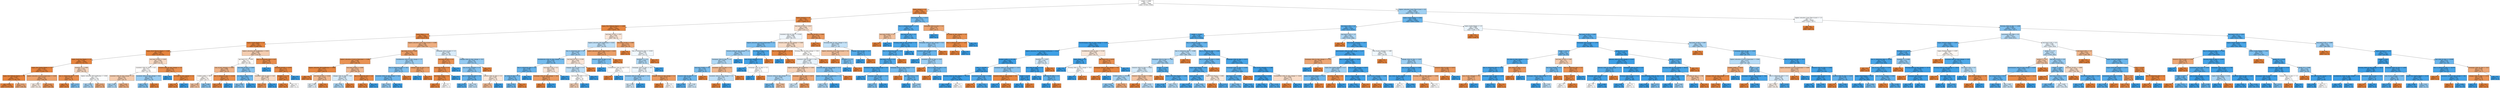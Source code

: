 digraph Tree {
node [shape=box, style="filled", color="black"] ;
0 [label="weight <= 0.998\ngini = 0.5\nsamples = 74806\nvalue = [37403, 37403]", fillcolor="#e5813900"] ;
1 [label="region_Ireland <= 1.0\ngini = 0.091\nsamples = 19458\nvalue = [18526, 932]", fillcolor="#e58139f2"] ;
0 -> 1 [labeldistance=2.5, labelangle=45, headlabel="True"] ;
2 [label="region_Scotland <= 1.0\ngini = 0.081\nsamples = 19311\nvalue = [18494, 817]", fillcolor="#e58139f4"] ;
1 -> 2 ;
3 [label="region_West Midlands Region <= 0.999\ngini = 0.071\nsamples = 19035\nvalue = [18335, 700]", fillcolor="#e58139f5"] ;
2 -> 3 ;
4 [label="region_Wales <= 1.0\ngini = 0.064\nsamples = 18858\nvalue = [18237, 621]", fillcolor="#e58139f6"] ;
3 -> 4 ;
5 [label="region_London Region <= 1.0\ngini = 0.053\nsamples = 18412\nvalue = [17909, 503]", fillcolor="#e58139f8"] ;
4 -> 5 ;
6 [label="region_North Western Region <= 0.999\ngini = 0.046\nsamples = 18227\nvalue = [17793, 434]", fillcolor="#e58139f9"] ;
5 -> 6 ;
7 [label="region_South East Region <= 1.0\ngini = 0.041\nsamples = 18093\nvalue = [17714, 379]", fillcolor="#e58139fa"] ;
6 -> 7 ;
8 [label="region_East Anglian Region <= 1.0\ngini = 0.035\nsamples = 17954\nvalue = [17631, 323]", fillcolor="#e58139fa"] ;
7 -> 8 ;
9 [label="region_East Midlands Region <= 1.0\ngini = 0.026\nsamples = 17517\nvalue = [17282, 235]", fillcolor="#e58139fc"] ;
8 -> 9 ;
10 [label="gini = 0.019\nsamples = 17241\nvalue = [17074, 167]", fillcolor="#e58139fd"] ;
9 -> 10 ;
11 [label="gini = 0.371\nsamples = 276\nvalue = [208, 68]", fillcolor="#e58139ac"] ;
9 -> 11 ;
12 [label="highest_education_A Level or Equivalent <= 0.003\ngini = 0.322\nsamples = 437\nvalue = [349, 88]", fillcolor="#e58139bf"] ;
8 -> 12 ;
13 [label="gini = 0.497\nsamples = 97\nvalue = [52, 45]", fillcolor="#e5813922"] ;
12 -> 13 ;
14 [label="gini = 0.221\nsamples = 340\nvalue = [297, 43]", fillcolor="#e58139da"] ;
12 -> 14 ;
15 [label="disability_N <= 0.999\ngini = 0.481\nsamples = 139\nvalue = [83, 56]", fillcolor="#e5813953"] ;
7 -> 15 ;
16 [label="due_vs_submission_date <= 12.0\ngini = 0.161\nsamples = 34\nvalue = [31, 3]", fillcolor="#e58139e6"] ;
15 -> 16 ;
17 [label="gini = 0.0\nsamples = 30\nvalue = [30, 0]", fillcolor="#e58139ff"] ;
16 -> 17 ;
18 [label="gini = 0.375\nsamples = 4\nvalue = [1, 3]", fillcolor="#399de5aa"] ;
16 -> 18 ;
19 [label="highest_education_HE Qualification <= 0.094\ngini = 0.5\nsamples = 105\nvalue = [52, 53]", fillcolor="#399de505"] ;
15 -> 19 ;
20 [label="gini = 0.462\nsamples = 69\nvalue = [25, 44]", fillcolor="#399de56e"] ;
19 -> 20 ;
21 [label="gini = 0.375\nsamples = 36\nvalue = [27, 9]", fillcolor="#e58139aa"] ;
19 -> 21 ;
22 [label="imd_band_50-60% <= 0.003\ngini = 0.484\nsamples = 134\nvalue = [79, 55]", fillcolor="#e581394d"] ;
6 -> 22 ;
23 [label="oucontent_clicks_by_days <= 16.5\ngini = 0.5\nsamples = 105\nvalue = [53, 52]", fillcolor="#e5813905"] ;
22 -> 23 ;
24 [label="oucontent_clicks_by_days_change <= 1.5\ngini = 0.467\nsamples = 62\nvalue = [39, 23]", fillcolor="#e5813969"] ;
23 -> 24 ;
25 [label="gini = 0.465\nsamples = 19\nvalue = [7, 12]", fillcolor="#399de56a"] ;
24 -> 25 ;
26 [label="gini = 0.381\nsamples = 43\nvalue = [32, 11]", fillcolor="#e58139a7"] ;
24 -> 26 ;
27 [label="oucontent_clicks_by_days_change <= 88.5\ngini = 0.439\nsamples = 43\nvalue = [14, 29]", fillcolor="#399de584"] ;
23 -> 27 ;
28 [label="gini = 0.381\nsamples = 39\nvalue = [10, 29]", fillcolor="#399de5a7"] ;
27 -> 28 ;
29 [label="gini = 0.0\nsamples = 4\nvalue = [4, 0]", fillcolor="#e58139ff"] ;
27 -> 29 ;
30 [label="resource_clicks_by_days_change <= 1.0\ngini = 0.185\nsamples = 29\nvalue = [26, 3]", fillcolor="#e58139e2"] ;
22 -> 30 ;
31 [label="gini = 0.0\nsamples = 2\nvalue = [0, 2]", fillcolor="#399de5ff"] ;
30 -> 31 ;
32 [label="url_clicks_by_days_change <= 1.5\ngini = 0.071\nsamples = 27\nvalue = [26, 1]", fillcolor="#e58139f5"] ;
30 -> 32 ;
33 [label="gini = 0.0\nsamples = 26\nvalue = [26, 0]", fillcolor="#e58139ff"] ;
32 -> 33 ;
34 [label="gini = 0.0\nsamples = 1\nvalue = [0, 1]", fillcolor="#399de5ff"] ;
32 -> 34 ;
35 [label="highest_education_HE Qualification <= 0.022\ngini = 0.468\nsamples = 185\nvalue = [116, 69]", fillcolor="#e5813967"] ;
5 -> 35 ;
36 [label="age_band_0-35 <= 0.995\ngini = 0.5\nsamples = 131\nvalue = [67, 64]", fillcolor="#e581390b"] ;
35 -> 36 ;
37 [label="num_of_prev_attempts <= 0.005\ngini = 0.408\nsamples = 70\nvalue = [50, 20]", fillcolor="#e5813999"] ;
36 -> 37 ;
38 [label="studied_credits <= 90.0\ngini = 0.5\nsamples = 35\nvalue = [18, 17]", fillcolor="#e581390e"] ;
37 -> 38 ;
39 [label="gini = 0.444\nsamples = 21\nvalue = [14, 7]", fillcolor="#e581397f"] ;
38 -> 39 ;
40 [label="gini = 0.408\nsamples = 14\nvalue = [4, 10]", fillcolor="#399de599"] ;
38 -> 40 ;
41 [label="due_vs_submission_date <= 12.818\ngini = 0.157\nsamples = 35\nvalue = [32, 3]", fillcolor="#e58139e7"] ;
37 -> 41 ;
42 [label="gini = 0.059\nsamples = 33\nvalue = [32, 1]", fillcolor="#e58139f7"] ;
41 -> 42 ;
43 [label="gini = 0.0\nsamples = 2\nvalue = [0, 2]", fillcolor="#399de5ff"] ;
41 -> 43 ;
44 [label="imd_band_30-40% <= 0.483\ngini = 0.402\nsamples = 61\nvalue = [17, 44]", fillcolor="#399de59c"] ;
36 -> 44 ;
45 [label="url_clicks_by_days <= 0.5\ngini = 0.325\nsamples = 49\nvalue = [10, 39]", fillcolor="#399de5be"] ;
44 -> 45 ;
46 [label="gini = 0.394\nsamples = 37\nvalue = [10, 27]", fillcolor="#399de5a1"] ;
45 -> 46 ;
47 [label="gini = 0.0\nsamples = 12\nvalue = [0, 12]", fillcolor="#399de5ff"] ;
45 -> 47 ;
48 [label="oucontent_clicks_by_days <= 14.0\ngini = 0.486\nsamples = 12\nvalue = [7, 5]", fillcolor="#e5813949"] ;
44 -> 48 ;
49 [label="gini = 0.219\nsamples = 8\nvalue = [7, 1]", fillcolor="#e58139db"] ;
48 -> 49 ;
50 [label="gini = 0.0\nsamples = 4\nvalue = [0, 4]", fillcolor="#399de5ff"] ;
48 -> 50 ;
51 [label="due_vs_submission_date <= 0.07\ngini = 0.168\nsamples = 54\nvalue = [49, 5]", fillcolor="#e58139e5"] ;
35 -> 51 ;
52 [label="gini = 0.0\nsamples = 3\nvalue = [0, 3]", fillcolor="#399de5ff"] ;
51 -> 52 ;
53 [label="imd_band_40-50% <= 0.978\ngini = 0.075\nsamples = 51\nvalue = [49, 2]", fillcolor="#e58139f5"] ;
51 -> 53 ;
54 [label="disability_Y <= 0.5\ngini = 0.039\nsamples = 50\nvalue = [49, 1]", fillcolor="#e58139fa"] ;
53 -> 54 ;
55 [label="gini = 0.0\nsamples = 48\nvalue = [48, 0]", fillcolor="#e58139ff"] ;
54 -> 55 ;
56 [label="gini = 0.5\nsamples = 2\nvalue = [1, 1]", fillcolor="#e5813900"] ;
54 -> 56 ;
57 [label="gini = 0.0\nsamples = 1\nvalue = [0, 1]", fillcolor="#399de5ff"] ;
53 -> 57 ;
58 [label="highest_education_Lower Than A Level <= 0.996\ngini = 0.389\nsamples = 446\nvalue = [328, 118]", fillcolor="#e58139a3"] ;
4 -> 58 ;
59 [label="age_band_35-55 <= 0.998\ngini = 0.29\nsamples = 341\nvalue = [281, 60]", fillcolor="#e58139c9"] ;
58 -> 59 ;
60 [label="highest_education_A Level or Equivalent <= 0.998\ngini = 0.208\nsamples = 305\nvalue = [269, 36]", fillcolor="#e58139dd"] ;
59 -> 60 ;
61 [label="highest_education_HE Qualification <= 0.998\ngini = 0.072\nsamples = 213\nvalue = [205, 8]", fillcolor="#e58139f5"] ;
60 -> 61 ;
62 [label="gini = 0.0\nsamples = 187\nvalue = [187, 0]", fillcolor="#e58139ff"] ;
61 -> 62 ;
63 [label="imd_band_80-90% <= 0.056\ngini = 0.426\nsamples = 26\nvalue = [18, 8]", fillcolor="#e581398e"] ;
61 -> 63 ;
64 [label="gini = 0.498\nsamples = 15\nvalue = [7, 8]", fillcolor="#399de520"] ;
63 -> 64 ;
65 [label="gini = 0.0\nsamples = 11\nvalue = [11, 0]", fillcolor="#e58139ff"] ;
63 -> 65 ;
66 [label="imd_band_50-60% <= 0.006\ngini = 0.423\nsamples = 92\nvalue = [64, 28]", fillcolor="#e581398f"] ;
60 -> 66 ;
67 [label="subpage_clicks_by_days <= 16.0\ngini = 0.494\nsamples = 45\nvalue = [20, 25]", fillcolor="#399de533"] ;
66 -> 67 ;
68 [label="gini = 0.46\nsamples = 39\nvalue = [14, 25]", fillcolor="#399de570"] ;
67 -> 68 ;
69 [label="gini = 0.0\nsamples = 6\nvalue = [6, 0]", fillcolor="#e58139ff"] ;
67 -> 69 ;
70 [label="due_vs_submission_date <= 4.0\ngini = 0.12\nsamples = 47\nvalue = [44, 3]", fillcolor="#e58139ee"] ;
66 -> 70 ;
71 [label="gini = 0.0\nsamples = 44\nvalue = [44, 0]", fillcolor="#e58139ff"] ;
70 -> 71 ;
72 [label="gini = 0.0\nsamples = 3\nvalue = [0, 3]", fillcolor="#399de5ff"] ;
70 -> 72 ;
73 [label="oucollaborate_clicks_by_days_change <= 1.5\ngini = 0.444\nsamples = 36\nvalue = [12, 24]", fillcolor="#399de57f"] ;
59 -> 73 ;
74 [label="due_vs_submission_date <= 16.5\ngini = 0.383\nsamples = 31\nvalue = [8, 23]", fillcolor="#399de5a6"] ;
73 -> 74 ;
75 [label="oucontent_clicks_by_days_change <= 24.0\ngini = 0.328\nsamples = 29\nvalue = [6, 23]", fillcolor="#399de5bc"] ;
74 -> 75 ;
76 [label="gini = 0.432\nsamples = 19\nvalue = [6, 13]", fillcolor="#399de589"] ;
75 -> 76 ;
77 [label="gini = 0.0\nsamples = 10\nvalue = [0, 10]", fillcolor="#399de5ff"] ;
75 -> 77 ;
78 [label="gini = 0.0\nsamples = 2\nvalue = [2, 0]", fillcolor="#e58139ff"] ;
74 -> 78 ;
79 [label="subpage_clicks_by_days <= 5.0\ngini = 0.32\nsamples = 5\nvalue = [4, 1]", fillcolor="#e58139bf"] ;
73 -> 79 ;
80 [label="gini = 0.0\nsamples = 1\nvalue = [0, 1]", fillcolor="#399de5ff"] ;
79 -> 80 ;
81 [label="gini = 0.0\nsamples = 4\nvalue = [4, 0]", fillcolor="#e58139ff"] ;
79 -> 81 ;
82 [label="homepage_clicks_by_days <= 1.5\ngini = 0.495\nsamples = 105\nvalue = [47, 58]", fillcolor="#399de530"] ;
58 -> 82 ;
83 [label="imd_band_40-50% <= 0.5\ngini = 0.211\nsamples = 25\nvalue = [22, 3]", fillcolor="#e58139dc"] ;
82 -> 83 ;
84 [label="imd_band_20-30% <= 0.5\ngini = 0.153\nsamples = 24\nvalue = [22, 2]", fillcolor="#e58139e8"] ;
83 -> 84 ;
85 [label="imd_band_50-60% <= 0.5\ngini = 0.083\nsamples = 23\nvalue = [22, 1]", fillcolor="#e58139f3"] ;
84 -> 85 ;
86 [label="gini = 0.0\nsamples = 21\nvalue = [21, 0]", fillcolor="#e58139ff"] ;
85 -> 86 ;
87 [label="gini = 0.5\nsamples = 2\nvalue = [1, 1]", fillcolor="#e5813900"] ;
85 -> 87 ;
88 [label="gini = 0.0\nsamples = 1\nvalue = [0, 1]", fillcolor="#399de5ff"] ;
84 -> 88 ;
89 [label="gini = 0.0\nsamples = 1\nvalue = [0, 1]", fillcolor="#399de5ff"] ;
83 -> 89 ;
90 [label="subpage_clicks_by_days_change <= 19.5\ngini = 0.43\nsamples = 80\nvalue = [25, 55]", fillcolor="#399de58b"] ;
82 -> 90 ;
91 [label="num_of_prev_attempts <= 0.5\ngini = 0.4\nsamples = 76\nvalue = [21, 55]", fillcolor="#399de59e"] ;
90 -> 91 ;
92 [label="due_vs_submission_date <= 9.5\ngini = 0.293\nsamples = 56\nvalue = [10, 46]", fillcolor="#399de5c8"] ;
91 -> 92 ;
93 [label="gini = 0.176\nsamples = 41\nvalue = [4, 37]", fillcolor="#399de5e3"] ;
92 -> 93 ;
94 [label="gini = 0.48\nsamples = 15\nvalue = [6, 9]", fillcolor="#399de555"] ;
92 -> 94 ;
95 [label="resource_clicks_by_days <= 3.5\ngini = 0.495\nsamples = 20\nvalue = [11, 9]", fillcolor="#e581392e"] ;
91 -> 95 ;
96 [label="gini = 0.43\nsamples = 16\nvalue = [11, 5]", fillcolor="#e581398b"] ;
95 -> 96 ;
97 [label="gini = 0.0\nsamples = 4\nvalue = [0, 4]", fillcolor="#399de5ff"] ;
95 -> 97 ;
98 [label="gini = 0.0\nsamples = 4\nvalue = [4, 0]", fillcolor="#e58139ff"] ;
90 -> 98 ;
99 [label="imd_band_10-20% <= 0.01\ngini = 0.494\nsamples = 177\nvalue = [98, 79]", fillcolor="#e5813931"] ;
3 -> 99 ;
100 [label="highest_education_HE Qualification <= 0.031\ngini = 0.481\nsamples = 107\nvalue = [43, 64]", fillcolor="#399de554"] ;
99 -> 100 ;
101 [label="due_vs_submission_date <= 6.5\ngini = 0.442\nsamples = 91\nvalue = [30, 61]", fillcolor="#399de582"] ;
100 -> 101 ;
102 [label="oucollaborate_clicks_by_days_change <= 0.5\ngini = 0.359\nsamples = 64\nvalue = [15, 49]", fillcolor="#399de5b1"] ;
101 -> 102 ;
103 [label="due_vs_submission_date <= 2.5\ngini = 0.298\nsamples = 55\nvalue = [10, 45]", fillcolor="#399de5c6"] ;
102 -> 103 ;
104 [label="url_clicks_by_days <= 2.5\ngini = 0.351\nsamples = 44\nvalue = [10, 34]", fillcolor="#399de5b4"] ;
103 -> 104 ;
105 [label="gini = 0.331\nsamples = 43\nvalue = [9, 34]", fillcolor="#399de5bb"] ;
104 -> 105 ;
106 [label="gini = 0.0\nsamples = 1\nvalue = [1, 0]", fillcolor="#e58139ff"] ;
104 -> 106 ;
107 [label="gini = 0.0\nsamples = 11\nvalue = [0, 11]", fillcolor="#399de5ff"] ;
103 -> 107 ;
108 [label="imd_band_0-10% <= 0.5\ngini = 0.494\nsamples = 9\nvalue = [5, 4]", fillcolor="#e5813933"] ;
102 -> 108 ;
109 [label="homepage_clicks_by_days_change <= 54.0\ngini = 0.278\nsamples = 6\nvalue = [5, 1]", fillcolor="#e58139cc"] ;
108 -> 109 ;
110 [label="gini = 0.0\nsamples = 5\nvalue = [5, 0]", fillcolor="#e58139ff"] ;
109 -> 110 ;
111 [label="gini = 0.0\nsamples = 1\nvalue = [0, 1]", fillcolor="#399de5ff"] ;
109 -> 111 ;
112 [label="gini = 0.0\nsamples = 3\nvalue = [0, 3]", fillcolor="#399de5ff"] ;
108 -> 112 ;
113 [label="imd_band_60-70% <= 0.208\ngini = 0.494\nsamples = 27\nvalue = [15, 12]", fillcolor="#e5813933"] ;
101 -> 113 ;
114 [label="subpage_clicks_by_days <= 6.5\ngini = 0.48\nsamples = 20\nvalue = [8, 12]", fillcolor="#399de555"] ;
113 -> 114 ;
115 [label="imd_band_90-100% <= 0.5\ngini = 0.5\nsamples = 16\nvalue = [8, 8]", fillcolor="#e5813900"] ;
114 -> 115 ;
116 [label="gini = 0.473\nsamples = 13\nvalue = [8, 5]", fillcolor="#e5813960"] ;
115 -> 116 ;
117 [label="gini = 0.0\nsamples = 3\nvalue = [0, 3]", fillcolor="#399de5ff"] ;
115 -> 117 ;
118 [label="gini = 0.0\nsamples = 4\nvalue = [0, 4]", fillcolor="#399de5ff"] ;
114 -> 118 ;
119 [label="gini = 0.0\nsamples = 7\nvalue = [7, 0]", fillcolor="#e58139ff"] ;
113 -> 119 ;
120 [label="highest_education_Lower Than A Level <= 0.055\ngini = 0.305\nsamples = 16\nvalue = [13, 3]", fillcolor="#e58139c4"] ;
100 -> 120 ;
121 [label="resource_clicks_by_days <= 0.5\ngini = 0.375\nsamples = 4\nvalue = [1, 3]", fillcolor="#399de5aa"] ;
120 -> 121 ;
122 [label="gini = 0.0\nsamples = 2\nvalue = [0, 2]", fillcolor="#399de5ff"] ;
121 -> 122 ;
123 [label="oucollaborate_clicks_by_days <= 0.5\ngini = 0.5\nsamples = 2\nvalue = [1, 1]", fillcolor="#e5813900"] ;
121 -> 123 ;
124 [label="gini = 0.0\nsamples = 1\nvalue = [1, 0]", fillcolor="#e58139ff"] ;
123 -> 124 ;
125 [label="gini = 0.0\nsamples = 1\nvalue = [0, 1]", fillcolor="#399de5ff"] ;
123 -> 125 ;
126 [label="gini = 0.0\nsamples = 12\nvalue = [12, 0]", fillcolor="#e58139ff"] ;
120 -> 126 ;
127 [label="imd_band_10-20% <= 0.998\ngini = 0.337\nsamples = 70\nvalue = [55, 15]", fillcolor="#e58139b9"] ;
99 -> 127 ;
128 [label="gini = 0.0\nsamples = 41\nvalue = [41, 0]", fillcolor="#e58139ff"] ;
127 -> 128 ;
129 [label="due_vs_submission_date <= 13.051\ngini = 0.499\nsamples = 29\nvalue = [14, 15]", fillcolor="#399de511"] ;
127 -> 129 ;
130 [label="disability_Y <= 0.5\ngini = 0.469\nsamples = 24\nvalue = [9, 15]", fillcolor="#399de566"] ;
129 -> 130 ;
131 [label="homepage_clicks_by_days <= 18.5\ngini = 0.499\nsamples = 19\nvalue = [9, 10]", fillcolor="#399de519"] ;
130 -> 131 ;
132 [label="oucontent_clicks_by_days_change <= 10.5\ngini = 0.426\nsamples = 13\nvalue = [4, 9]", fillcolor="#399de58e"] ;
131 -> 132 ;
133 [label="gini = 0.494\nsamples = 9\nvalue = [4, 5]", fillcolor="#399de533"] ;
132 -> 133 ;
134 [label="gini = 0.0\nsamples = 4\nvalue = [0, 4]", fillcolor="#399de5ff"] ;
132 -> 134 ;
135 [label="subpage_clicks_by_days_change <= 5.5\ngini = 0.278\nsamples = 6\nvalue = [5, 1]", fillcolor="#e58139cc"] ;
131 -> 135 ;
136 [label="gini = 0.0\nsamples = 4\nvalue = [4, 0]", fillcolor="#e58139ff"] ;
135 -> 136 ;
137 [label="gini = 0.5\nsamples = 2\nvalue = [1, 1]", fillcolor="#e5813900"] ;
135 -> 137 ;
138 [label="gini = 0.0\nsamples = 5\nvalue = [0, 5]", fillcolor="#399de5ff"] ;
130 -> 138 ;
139 [label="gini = 0.0\nsamples = 5\nvalue = [5, 0]", fillcolor="#e58139ff"] ;
129 -> 139 ;
140 [label="imd_band_40-50% <= 0.011\ngini = 0.488\nsamples = 276\nvalue = [159, 117]", fillcolor="#e5813943"] ;
2 -> 140 ;
141 [label="oucontent_clicks_by_days <= 12.028\ngini = 0.499\nsamples = 206\nvalue = [99, 107]", fillcolor="#399de513"] ;
140 -> 141 ;
142 [label="highest_education_A Level or Equivalent <= 0.5\ngini = 0.367\nsamples = 62\nvalue = [15, 47]", fillcolor="#399de5ae"] ;
141 -> 142 ;
143 [label="resource_clicks_by_days_change <= 5.5\ngini = 0.439\nsamples = 40\nvalue = [13, 27]", fillcolor="#399de584"] ;
142 -> 143 ;
144 [label="homepage_clicks_by_days <= 9.5\ngini = 0.467\nsamples = 35\nvalue = [13, 22]", fillcolor="#399de568"] ;
143 -> 144 ;
145 [label="imd_band_70-80% <= 0.5\ngini = 0.365\nsamples = 25\nvalue = [6, 19]", fillcolor="#399de5ae"] ;
144 -> 145 ;
146 [label="resource_clicks_by_days <= 1.5\ngini = 0.33\nsamples = 24\nvalue = [5, 19]", fillcolor="#399de5bc"] ;
145 -> 146 ;
147 [label="gini = 0.208\nsamples = 17\nvalue = [2, 15]", fillcolor="#399de5dd"] ;
146 -> 147 ;
148 [label="gini = 0.49\nsamples = 7\nvalue = [3, 4]", fillcolor="#399de540"] ;
146 -> 148 ;
149 [label="gini = 0.0\nsamples = 1\nvalue = [1, 0]", fillcolor="#e58139ff"] ;
145 -> 149 ;
150 [label="oucontent_clicks_by_days <= 6.5\ngini = 0.42\nsamples = 10\nvalue = [7, 3]", fillcolor="#e5813992"] ;
144 -> 150 ;
151 [label="oucontent_clicks_by_days_change <= 2.0\ngini = 0.48\nsamples = 5\nvalue = [2, 3]", fillcolor="#399de555"] ;
150 -> 151 ;
152 [label="gini = 0.0\nsamples = 2\nvalue = [2, 0]", fillcolor="#e58139ff"] ;
151 -> 152 ;
153 [label="gini = 0.0\nsamples = 3\nvalue = [0, 3]", fillcolor="#399de5ff"] ;
151 -> 153 ;
154 [label="gini = 0.0\nsamples = 5\nvalue = [5, 0]", fillcolor="#e58139ff"] ;
150 -> 154 ;
155 [label="gini = 0.0\nsamples = 5\nvalue = [0, 5]", fillcolor="#399de5ff"] ;
143 -> 155 ;
156 [label="url_clicks_by_days <= 3.5\ngini = 0.165\nsamples = 22\nvalue = [2, 20]", fillcolor="#399de5e6"] ;
142 -> 156 ;
157 [label="num_of_prev_attempts <= 1.5\ngini = 0.091\nsamples = 21\nvalue = [1, 20]", fillcolor="#399de5f2"] ;
156 -> 157 ;
158 [label="gini = 0.0\nsamples = 19\nvalue = [0, 19]", fillcolor="#399de5ff"] ;
157 -> 158 ;
159 [label="homepage_clicks_by_days <= 3.5\ngini = 0.5\nsamples = 2\nvalue = [1, 1]", fillcolor="#e5813900"] ;
157 -> 159 ;
160 [label="gini = 0.0\nsamples = 1\nvalue = [0, 1]", fillcolor="#399de5ff"] ;
159 -> 160 ;
161 [label="gini = 0.0\nsamples = 1\nvalue = [1, 0]", fillcolor="#e58139ff"] ;
159 -> 161 ;
162 [label="gini = 0.0\nsamples = 1\nvalue = [1, 0]", fillcolor="#e58139ff"] ;
156 -> 162 ;
163 [label="resource_clicks_by_days_change <= 0.948\ngini = 0.486\nsamples = 144\nvalue = [84, 60]", fillcolor="#e5813949"] ;
141 -> 163 ;
164 [label="due_vs_submission_date <= 9.718\ngini = 0.077\nsamples = 25\nvalue = [24, 1]", fillcolor="#e58139f4"] ;
163 -> 164 ;
165 [label="gini = 0.0\nsamples = 1\nvalue = [0, 1]", fillcolor="#399de5ff"] ;
164 -> 165 ;
166 [label="gini = 0.0\nsamples = 24\nvalue = [24, 0]", fillcolor="#e58139ff"] ;
164 -> 166 ;
167 [label="forumng_clicks_by_days_change <= 228.5\ngini = 0.5\nsamples = 119\nvalue = [60, 59]", fillcolor="#e5813904"] ;
163 -> 167 ;
168 [label="oucontent_clicks_by_days <= 38.5\ngini = 0.498\nsamples = 111\nvalue = [52, 59]", fillcolor="#399de51e"] ;
167 -> 168 ;
169 [label="highest_education_HE Qualification <= 0.065\ngini = 0.478\nsamples = 66\nvalue = [40, 26]", fillcolor="#e5813959"] ;
168 -> 169 ;
170 [label="resource_clicks_by_days_change <= 5.5\ngini = 0.466\nsamples = 27\nvalue = [10, 17]", fillcolor="#399de569"] ;
169 -> 170 ;
171 [label="gini = 0.346\nsamples = 18\nvalue = [4, 14]", fillcolor="#399de5b6"] ;
170 -> 171 ;
172 [label="gini = 0.444\nsamples = 9\nvalue = [6, 3]", fillcolor="#e581397f"] ;
170 -> 172 ;
173 [label="homepage_clicks_by_days <= 9.872\ngini = 0.355\nsamples = 39\nvalue = [30, 9]", fillcolor="#e58139b3"] ;
169 -> 173 ;
174 [label="gini = 0.49\nsamples = 7\nvalue = [3, 4]", fillcolor="#399de540"] ;
173 -> 174 ;
175 [label="gini = 0.264\nsamples = 32\nvalue = [27, 5]", fillcolor="#e58139d0"] ;
173 -> 175 ;
176 [label="resource_clicks_by_days_change <= 21.5\ngini = 0.391\nsamples = 45\nvalue = [12, 33]", fillcolor="#399de5a2"] ;
168 -> 176 ;
177 [label="highest_education_HE Qualification <= 0.5\ngini = 0.357\nsamples = 43\nvalue = [10, 33]", fillcolor="#399de5b2"] ;
176 -> 177 ;
178 [label="gini = 0.459\nsamples = 28\nvalue = [10, 18]", fillcolor="#399de571"] ;
177 -> 178 ;
179 [label="gini = 0.0\nsamples = 15\nvalue = [0, 15]", fillcolor="#399de5ff"] ;
177 -> 179 ;
180 [label="gini = 0.0\nsamples = 2\nvalue = [2, 0]", fillcolor="#e58139ff"] ;
176 -> 180 ;
181 [label="gini = 0.0\nsamples = 8\nvalue = [8, 0]", fillcolor="#e58139ff"] ;
167 -> 181 ;
182 [label="imd_band_40-50% <= 0.994\ngini = 0.245\nsamples = 70\nvalue = [60, 10]", fillcolor="#e58139d4"] ;
140 -> 182 ;
183 [label="gini = 0.0\nsamples = 53\nvalue = [53, 0]", fillcolor="#e58139ff"] ;
182 -> 183 ;
184 [label="forumng_clicks_by_days_change <= 0.5\ngini = 0.484\nsamples = 17\nvalue = [7, 10]", fillcolor="#399de54d"] ;
182 -> 184 ;
185 [label="highest_education_Lower Than A Level <= 0.5\ngini = 0.444\nsamples = 9\nvalue = [6, 3]", fillcolor="#e581397f"] ;
184 -> 185 ;
186 [label="gini = 0.0\nsamples = 5\nvalue = [5, 0]", fillcolor="#e58139ff"] ;
185 -> 186 ;
187 [label="disability_Y <= 0.5\ngini = 0.375\nsamples = 4\nvalue = [1, 3]", fillcolor="#399de5aa"] ;
185 -> 187 ;
188 [label="gini = 0.0\nsamples = 3\nvalue = [0, 3]", fillcolor="#399de5ff"] ;
187 -> 188 ;
189 [label="gini = 0.0\nsamples = 1\nvalue = [1, 0]", fillcolor="#e58139ff"] ;
187 -> 189 ;
190 [label="subpage_clicks_by_days <= 21.0\ngini = 0.219\nsamples = 8\nvalue = [1, 7]", fillcolor="#399de5db"] ;
184 -> 190 ;
191 [label="gini = 0.0\nsamples = 7\nvalue = [0, 7]", fillcolor="#399de5ff"] ;
190 -> 191 ;
192 [label="gini = 0.0\nsamples = 1\nvalue = [1, 0]", fillcolor="#e58139ff"] ;
190 -> 192 ;
193 [label="imd_band_80-90% <= 0.013\ngini = 0.341\nsamples = 147\nvalue = [32, 115]", fillcolor="#399de5b8"] ;
1 -> 193 ;
194 [label="due_vs_submission_date <= -11.5\ngini = 0.2\nsamples = 124\nvalue = [14, 110]", fillcolor="#399de5df"] ;
193 -> 194 ;
195 [label="imd_band_50-60% <= 0.5\ngini = 0.444\nsamples = 3\nvalue = [2, 1]", fillcolor="#e581397f"] ;
194 -> 195 ;
196 [label="gini = 0.0\nsamples = 2\nvalue = [2, 0]", fillcolor="#e58139ff"] ;
195 -> 196 ;
197 [label="gini = 0.0\nsamples = 1\nvalue = [0, 1]", fillcolor="#399de5ff"] ;
195 -> 197 ;
198 [label="imd_band_60-70% <= 0.5\ngini = 0.179\nsamples = 121\nvalue = [12, 109]", fillcolor="#399de5e3"] ;
194 -> 198 ;
199 [label="forumng_clicks_by_days_change <= 0.5\ngini = 0.137\nsamples = 108\nvalue = [8, 100]", fillcolor="#399de5eb"] ;
198 -> 199 ;
200 [label="due_vs_submission_date <= 15.0\ngini = 0.202\nsamples = 70\nvalue = [8, 62]", fillcolor="#399de5de"] ;
199 -> 200 ;
201 [label="imd_band_10-20% <= 0.5\ngini = 0.182\nsamples = 69\nvalue = [7, 62]", fillcolor="#399de5e2"] ;
200 -> 201 ;
202 [label="oucontent_clicks_by_days_change <= 8.5\ngini = 0.133\nsamples = 56\nvalue = [4, 52]", fillcolor="#399de5eb"] ;
201 -> 202 ;
203 [label="gini = 0.0\nsamples = 31\nvalue = [0, 31]", fillcolor="#399de5ff"] ;
202 -> 203 ;
204 [label="homepage_clicks_by_days <= 23.5\ngini = 0.269\nsamples = 25\nvalue = [4, 21]", fillcolor="#399de5ce"] ;
202 -> 204 ;
205 [label="gini = 0.375\nsamples = 16\nvalue = [4, 12]", fillcolor="#399de5aa"] ;
204 -> 205 ;
206 [label="gini = 0.0\nsamples = 9\nvalue = [0, 9]", fillcolor="#399de5ff"] ;
204 -> 206 ;
207 [label="homepage_clicks_by_days_change <= 0.5\ngini = 0.355\nsamples = 13\nvalue = [3, 10]", fillcolor="#399de5b3"] ;
201 -> 207 ;
208 [label="gini = 0.0\nsamples = 1\nvalue = [1, 0]", fillcolor="#e58139ff"] ;
207 -> 208 ;
209 [label="age_band_35-55 <= 0.5\ngini = 0.278\nsamples = 12\nvalue = [2, 10]", fillcolor="#399de5cc"] ;
207 -> 209 ;
210 [label="gini = 0.0\nsamples = 6\nvalue = [0, 6]", fillcolor="#399de5ff"] ;
209 -> 210 ;
211 [label="gini = 0.444\nsamples = 6\nvalue = [2, 4]", fillcolor="#399de57f"] ;
209 -> 211 ;
212 [label="gini = 0.0\nsamples = 1\nvalue = [1, 0]", fillcolor="#e58139ff"] ;
200 -> 212 ;
213 [label="gini = 0.0\nsamples = 38\nvalue = [0, 38]", fillcolor="#399de5ff"] ;
199 -> 213 ;
214 [label="homepage_clicks_by_days_change <= 32.0\ngini = 0.426\nsamples = 13\nvalue = [4, 9]", fillcolor="#399de58e"] ;
198 -> 214 ;
215 [label="oucontent_clicks_by_days <= 5.5\ngini = 0.298\nsamples = 11\nvalue = [2, 9]", fillcolor="#399de5c6"] ;
214 -> 215 ;
216 [label="gini = 0.0\nsamples = 5\nvalue = [0, 5]", fillcolor="#399de5ff"] ;
215 -> 216 ;
217 [label="oucontent_clicks_by_days <= 13.0\ngini = 0.444\nsamples = 6\nvalue = [2, 4]", fillcolor="#399de57f"] ;
215 -> 217 ;
218 [label="gini = 0.0\nsamples = 1\nvalue = [1, 0]", fillcolor="#e58139ff"] ;
217 -> 218 ;
219 [label="due_vs_submission_date <= 0.5\ngini = 0.32\nsamples = 5\nvalue = [1, 4]", fillcolor="#399de5bf"] ;
217 -> 219 ;
220 [label="gini = 0.0\nsamples = 1\nvalue = [1, 0]", fillcolor="#e58139ff"] ;
219 -> 220 ;
221 [label="gini = 0.0\nsamples = 4\nvalue = [0, 4]", fillcolor="#399de5ff"] ;
219 -> 221 ;
222 [label="gini = 0.0\nsamples = 2\nvalue = [2, 0]", fillcolor="#e58139ff"] ;
214 -> 222 ;
223 [label="homepage_clicks_by_days <= 4.5\ngini = 0.34\nsamples = 23\nvalue = [18, 5]", fillcolor="#e58139b8"] ;
193 -> 223 ;
224 [label="gini = 0.0\nsamples = 3\nvalue = [0, 3]", fillcolor="#399de5ff"] ;
223 -> 224 ;
225 [label="url_clicks_by_days_change <= 2.0\ngini = 0.18\nsamples = 20\nvalue = [18, 2]", fillcolor="#e58139e3"] ;
223 -> 225 ;
226 [label="due_vs_submission_date <= 7.405\ngini = 0.1\nsamples = 19\nvalue = [18, 1]", fillcolor="#e58139f1"] ;
225 -> 226 ;
227 [label="gini = 0.0\nsamples = 18\nvalue = [18, 0]", fillcolor="#e58139ff"] ;
226 -> 227 ;
228 [label="gini = 0.0\nsamples = 1\nvalue = [0, 1]", fillcolor="#399de5ff"] ;
226 -> 228 ;
229 [label="gini = 0.0\nsamples = 1\nvalue = [0, 1]", fillcolor="#399de5ff"] ;
225 -> 229 ;
230 [label="highest_education_Lower Than A Level <= 0.0\ngini = 0.449\nsamples = 55348\nvalue = [18877, 36471]", fillcolor="#399de57b"] ;
0 -> 230 [labeldistance=2.5, labelangle=-45, headlabel="False"] ;
231 [label="region_London Region <= 0.001\ngini = 0.296\nsamples = 26849\nvalue = [4855, 21994]", fillcolor="#399de5c7"] ;
230 -> 231 ;
232 [label="imd_band_0-10% <= 0.0\ngini = 0.24\nsamples = 23491\nvalue = [3275, 20216]", fillcolor="#399de5d6"] ;
231 -> 232 ;
233 [label="weight <= 10.065\ngini = 0.189\nsamples = 20521\nvalue = [2173, 18348]", fillcolor="#399de5e1"] ;
232 -> 233 ;
234 [label="sharedsubpage_clicks_by_days_change <= 0.105\ngini = 0.057\nsamples = 9938\nvalue = [290, 9648]", fillcolor="#399de5f7"] ;
233 -> 234 ;
235 [label="highest_education_Post Graduate Qualification <= 0.016\ngini = 0.05\nsamples = 9877\nvalue = [256, 9621]", fillcolor="#399de5f8"] ;
234 -> 235 ;
236 [label="studied_credits <= 221.285\ngini = 0.044\nsamples = 9801\nvalue = [223, 9578]", fillcolor="#399de5f9"] ;
235 -> 236 ;
237 [label="date <= 194.903\ngini = 0.04\nsamples = 9707\nvalue = [196, 9511]", fillcolor="#399de5fa"] ;
236 -> 237 ;
238 [label="forumng_clicks_by_days_change <= 730.018\ngini = 0.029\nsamples = 9144\nvalue = [134, 9010]", fillcolor="#399de5fb"] ;
237 -> 238 ;
239 [label="gini = 0.028\nsamples = 9132\nvalue = [128, 9004]", fillcolor="#399de5fb"] ;
238 -> 239 ;
240 [label="gini = 0.5\nsamples = 12\nvalue = [6, 6]", fillcolor="#e5813900"] ;
238 -> 240 ;
241 [label="assessment_type_CMA <= 0.994\ngini = 0.196\nsamples = 563\nvalue = [62, 501]", fillcolor="#399de5df"] ;
237 -> 241 ;
242 [label="gini = 0.0\nsamples = 21\nvalue = [21, 0]", fillcolor="#e58139ff"] ;
241 -> 242 ;
243 [label="gini = 0.14\nsamples = 542\nvalue = [41, 501]", fillcolor="#399de5ea"] ;
241 -> 243 ;
244 [label="oucontent_clicks_by_days_change <= -2.913\ngini = 0.409\nsamples = 94\nvalue = [27, 67]", fillcolor="#399de598"] ;
236 -> 244 ;
245 [label="resource_clicks_by_days_change <= -6.0\ngini = 0.071\nsamples = 27\nvalue = [26, 1]", fillcolor="#e58139f5"] ;
244 -> 245 ;
246 [label="gini = 0.0\nsamples = 1\nvalue = [0, 1]", fillcolor="#399de5ff"] ;
245 -> 246 ;
247 [label="gini = 0.0\nsamples = 26\nvalue = [26, 0]", fillcolor="#e58139ff"] ;
245 -> 247 ;
248 [label="weight <= 6.254\ngini = 0.029\nsamples = 67\nvalue = [1, 66]", fillcolor="#399de5fb"] ;
244 -> 248 ;
249 [label="gini = 0.0\nsamples = 66\nvalue = [0, 66]", fillcolor="#399de5ff"] ;
248 -> 249 ;
250 [label="gini = 0.0\nsamples = 1\nvalue = [1, 0]", fillcolor="#e58139ff"] ;
248 -> 250 ;
251 [label="disability_Y <= 0.007\ngini = 0.491\nsamples = 76\nvalue = [33, 43]", fillcolor="#399de53b"] ;
235 -> 251 ;
252 [label="quiz_clicks_by_days <= 17.5\ngini = 0.044\nsamples = 44\nvalue = [1, 43]", fillcolor="#399de5f9"] ;
251 -> 252 ;
253 [label="gini = 0.0\nsamples = 38\nvalue = [0, 38]", fillcolor="#399de5ff"] ;
252 -> 253 ;
254 [label="imd_band_90-100% <= 0.5\ngini = 0.278\nsamples = 6\nvalue = [1, 5]", fillcolor="#399de5cc"] ;
252 -> 254 ;
255 [label="gini = 0.0\nsamples = 5\nvalue = [0, 5]", fillcolor="#399de5ff"] ;
254 -> 255 ;
256 [label="gini = 0.0\nsamples = 1\nvalue = [1, 0]", fillcolor="#e58139ff"] ;
254 -> 256 ;
257 [label="gini = 0.0\nsamples = 32\nvalue = [32, 0]", fillcolor="#e58139ff"] ;
251 -> 257 ;
258 [label="oucollaborate_clicks_by_days <= 0.145\ngini = 0.493\nsamples = 61\nvalue = [34, 27]", fillcolor="#e5813934"] ;
234 -> 258 ;
259 [label="region_Wales <= 0.5\ngini = 0.08\nsamples = 24\nvalue = [1, 23]", fillcolor="#399de5f4"] ;
258 -> 259 ;
260 [label="gini = 0.0\nsamples = 22\nvalue = [0, 22]", fillcolor="#399de5ff"] ;
259 -> 260 ;
261 [label="forumng_clicks_by_days_change <= 38.5\ngini = 0.5\nsamples = 2\nvalue = [1, 1]", fillcolor="#e5813900"] ;
259 -> 261 ;
262 [label="gini = 0.0\nsamples = 1\nvalue = [0, 1]", fillcolor="#399de5ff"] ;
261 -> 262 ;
263 [label="gini = 0.0\nsamples = 1\nvalue = [1, 0]", fillcolor="#e58139ff"] ;
261 -> 263 ;
264 [label="age_band_0-35 <= 0.876\ngini = 0.193\nsamples = 37\nvalue = [33, 4]", fillcolor="#e58139e0"] ;
258 -> 264 ;
265 [label="homepage_clicks_by_days_change <= 76.5\ngini = 0.057\nsamples = 34\nvalue = [33, 1]", fillcolor="#e58139f7"] ;
264 -> 265 ;
266 [label="gini = 0.0\nsamples = 33\nvalue = [33, 0]", fillcolor="#e58139ff"] ;
265 -> 266 ;
267 [label="gini = 0.0\nsamples = 1\nvalue = [0, 1]", fillcolor="#399de5ff"] ;
265 -> 267 ;
268 [label="gini = 0.0\nsamples = 3\nvalue = [0, 3]", fillcolor="#399de5ff"] ;
264 -> 268 ;
269 [label="due_vs_submission_date <= -0.003\ngini = 0.293\nsamples = 10583\nvalue = [1883, 8700]", fillcolor="#399de5c8"] ;
233 -> 269 ;
270 [label="due_vs_submission_date <= -0.998\ngini = 0.476\nsamples = 2565\nvalue = [999, 1566]", fillcolor="#399de55c"] ;
269 -> 270 ;
271 [label="homepage_clicks_by_days <= 7.992\ngini = 0.451\nsamples = 2386\nvalue = [820, 1566]", fillcolor="#399de579"] ;
270 -> 271 ;
272 [label="resource_clicks_by_days <= 0.002\ngini = 0.493\nsamples = 1637\nvalue = [723, 914]", fillcolor="#399de535"] ;
271 -> 272 ;
273 [label="studied_credits <= 120.398\ngini = 0.458\nsamples = 1162\nvalue = [412, 750]", fillcolor="#399de573"] ;
272 -> 273 ;
274 [label="gini = 0.412\nsamples = 1000\nvalue = [290, 710]", fillcolor="#399de597"] ;
273 -> 274 ;
275 [label="gini = 0.372\nsamples = 162\nvalue = [122, 40]", fillcolor="#e58139ab"] ;
273 -> 275 ;
276 [label="resource_clicks_by_days <= 0.994\ngini = 0.452\nsamples = 475\nvalue = [311, 164]", fillcolor="#e5813979"] ;
272 -> 276 ;
277 [label="gini = 0.0\nsamples = 203\nvalue = [203, 0]", fillcolor="#e58139ff"] ;
276 -> 277 ;
278 [label="gini = 0.479\nsamples = 272\nvalue = [108, 164]", fillcolor="#399de557"] ;
276 -> 278 ;
279 [label="weight <= 17.943\ngini = 0.225\nsamples = 749\nvalue = [97, 652]", fillcolor="#399de5d9"] ;
271 -> 279 ;
280 [label="gini = 0.0\nsamples = 19\nvalue = [19, 0]", fillcolor="#e58139ff"] ;
279 -> 280 ;
281 [label="region_South West Region <= 0.008\ngini = 0.191\nsamples = 730\nvalue = [78, 652]", fillcolor="#399de5e0"] ;
279 -> 281 ;
282 [label="gini = 0.139\nsamples = 654\nvalue = [49, 605]", fillcolor="#399de5ea"] ;
281 -> 282 ;
283 [label="gini = 0.472\nsamples = 76\nvalue = [29, 47]", fillcolor="#399de562"] ;
281 -> 283 ;
284 [label="gini = 0.0\nsamples = 179\nvalue = [179, 0]", fillcolor="#e58139ff"] ;
270 -> 284 ;
285 [label="due_vs_submission_date <= 0.996\ngini = 0.196\nsamples = 8018\nvalue = [884, 7134]", fillcolor="#399de5df"] ;
269 -> 285 ;
286 [label="due_vs_submission_date <= 0.003\ngini = 0.314\nsamples = 2904\nvalue = [566, 2338]", fillcolor="#399de5c1"] ;
285 -> 286 ;
287 [label="region_North Region <= 0.02\ngini = 0.206\nsamples = 2647\nvalue = [309, 2338]", fillcolor="#399de5dd"] ;
286 -> 287 ;
288 [label="region_Wales <= 0.007\ngini = 0.166\nsamples = 2499\nvalue = [228, 2271]", fillcolor="#399de5e5"] ;
287 -> 288 ;
289 [label="gini = 0.112\nsamples = 2118\nvalue = [126, 1992]", fillcolor="#399de5ef"] ;
288 -> 289 ;
290 [label="gini = 0.392\nsamples = 381\nvalue = [102, 279]", fillcolor="#399de5a2"] ;
288 -> 290 ;
291 [label="region_North Region <= 0.995\ngini = 0.496\nsamples = 148\nvalue = [81, 67]", fillcolor="#e581392c"] ;
287 -> 291 ;
292 [label="gini = 0.0\nsamples = 74\nvalue = [74, 0]", fillcolor="#e58139ff"] ;
291 -> 292 ;
293 [label="gini = 0.171\nsamples = 74\nvalue = [7, 67]", fillcolor="#399de5e4"] ;
291 -> 293 ;
294 [label="gini = 0.0\nsamples = 257\nvalue = [257, 0]", fillcolor="#e58139ff"] ;
286 -> 294 ;
295 [label="homepage_clicks_by_days <= 6.972\ngini = 0.117\nsamples = 5114\nvalue = [318, 4796]", fillcolor="#399de5ee"] ;
285 -> 295 ;
296 [label="homepage_clicks_by_days <= 6.005\ngini = 0.238\nsamples = 1727\nvalue = [239, 1488]", fillcolor="#399de5d6"] ;
295 -> 296 ;
297 [label="age_band_0-35 <= 0.989\ngini = 0.221\nsamples = 1704\nvalue = [216, 1488]", fillcolor="#399de5da"] ;
296 -> 297 ;
298 [label="gini = 0.365\nsamples = 650\nvalue = [156, 494]", fillcolor="#399de5ae"] ;
297 -> 298 ;
299 [label="gini = 0.107\nsamples = 1054\nvalue = [60, 994]", fillcolor="#399de5f0"] ;
297 -> 299 ;
300 [label="gini = 0.0\nsamples = 23\nvalue = [23, 0]", fillcolor="#e58139ff"] ;
296 -> 300 ;
301 [label="num_of_prev_attempts <= 2.286\ngini = 0.046\nsamples = 3387\nvalue = [79, 3308]", fillcolor="#399de5f9"] ;
295 -> 301 ;
302 [label="imd_band_50-60% <= 0.008\ngini = 0.04\nsamples = 3368\nvalue = [68, 3300]", fillcolor="#399de5fa"] ;
301 -> 302 ;
303 [label="gini = 0.017\nsamples = 2944\nvalue = [25, 2919]", fillcolor="#399de5fd"] ;
302 -> 303 ;
304 [label="gini = 0.182\nsamples = 424\nvalue = [43, 381]", fillcolor="#399de5e2"] ;
302 -> 304 ;
305 [label="oucollaborate_clicks_by_days_change <= -0.643\ngini = 0.488\nsamples = 19\nvalue = [11, 8]", fillcolor="#e5813946"] ;
301 -> 305 ;
306 [label="gini = 0.0\nsamples = 11\nvalue = [11, 0]", fillcolor="#e58139ff"] ;
305 -> 306 ;
307 [label="gini = 0.0\nsamples = 8\nvalue = [0, 8]", fillcolor="#399de5ff"] ;
305 -> 307 ;
308 [label="imd_band_0-10% <= 1.0\ngini = 0.467\nsamples = 2970\nvalue = [1102, 1868]", fillcolor="#399de569"] ;
232 -> 308 ;
309 [label="gini = 0.0\nsamples = 943\nvalue = [943, 0]", fillcolor="#e58139ff"] ;
308 -> 309 ;
310 [label="num_of_prev_attempts <= 1.017\ngini = 0.145\nsamples = 2027\nvalue = [159, 1868]", fillcolor="#399de5e9"] ;
308 -> 310 ;
311 [label="questionnaire_clicks_by_days_change <= -0.107\ngini = 0.1\nsamples = 1906\nvalue = [101, 1805]", fillcolor="#399de5f1"] ;
310 -> 311 ;
312 [label="homepage_clicks_by_days_change <= -1.733\ngini = 0.355\nsamples = 13\nvalue = [10, 3]", fillcolor="#e58139b3"] ;
311 -> 312 ;
313 [label="gini = 0.0\nsamples = 3\nvalue = [0, 3]", fillcolor="#399de5ff"] ;
312 -> 313 ;
314 [label="gini = 0.0\nsamples = 10\nvalue = [10, 0]", fillcolor="#e58139ff"] ;
312 -> 314 ;
315 [label="due_vs_submission_date <= -12.01\ngini = 0.092\nsamples = 1893\nvalue = [91, 1802]", fillcolor="#399de5f2"] ;
311 -> 315 ;
316 [label="region_East Anglian Region <= 0.17\ngini = 0.452\nsamples = 55\nvalue = [19, 36]", fillcolor="#399de578"] ;
315 -> 316 ;
317 [label="region_South West Region <= 0.257\ngini = 0.325\nsamples = 44\nvalue = [9, 35]", fillcolor="#399de5bd"] ;
316 -> 317 ;
318 [label="gini = 0.102\nsamples = 37\nvalue = [2, 35]", fillcolor="#399de5f0"] ;
317 -> 318 ;
319 [label="gini = 0.0\nsamples = 7\nvalue = [7, 0]", fillcolor="#e58139ff"] ;
317 -> 319 ;
320 [label="url_clicks_by_days <= 0.5\ngini = 0.165\nsamples = 11\nvalue = [10, 1]", fillcolor="#e58139e6"] ;
316 -> 320 ;
321 [label="gini = 0.0\nsamples = 10\nvalue = [10, 0]", fillcolor="#e58139ff"] ;
320 -> 321 ;
322 [label="gini = 0.0\nsamples = 1\nvalue = [0, 1]", fillcolor="#399de5ff"] ;
320 -> 322 ;
323 [label="num_of_prev_attempts <= 0.071\ngini = 0.075\nsamples = 1838\nvalue = [72, 1766]", fillcolor="#399de5f5"] ;
315 -> 323 ;
324 [label="due_vs_submission_date <= 39.5\ngini = 0.058\nsamples = 1635\nvalue = [49, 1586]", fillcolor="#399de5f7"] ;
323 -> 324 ;
325 [label="gini = 0.057\nsamples = 1634\nvalue = [48, 1586]", fillcolor="#399de5f7"] ;
324 -> 325 ;
326 [label="gini = 0.0\nsamples = 1\nvalue = [1, 0]", fillcolor="#e58139ff"] ;
324 -> 326 ;
327 [label="num_of_prev_attempts <= 0.999\ngini = 0.201\nsamples = 203\nvalue = [23, 180]", fillcolor="#399de5de"] ;
323 -> 327 ;
328 [label="gini = 0.0\nsamples = 18\nvalue = [18, 0]", fillcolor="#e58139ff"] ;
327 -> 328 ;
329 [label="gini = 0.053\nsamples = 185\nvalue = [5, 180]", fillcolor="#399de5f8"] ;
327 -> 329 ;
330 [label="num_of_prev_attempts <= 1.982\ngini = 0.499\nsamples = 121\nvalue = [58, 63]", fillcolor="#399de514"] ;
310 -> 330 ;
331 [label="gini = 0.0\nsamples = 27\nvalue = [27, 0]", fillcolor="#e58139ff"] ;
330 -> 331 ;
332 [label="subpage_clicks_by_days <= 5.043\ngini = 0.442\nsamples = 94\nvalue = [31, 63]", fillcolor="#399de582"] ;
330 -> 332 ;
333 [label="num_of_prev_attempts <= 2.046\ngini = 0.168\nsamples = 65\nvalue = [6, 59]", fillcolor="#399de5e5"] ;
332 -> 333 ;
334 [label="quiz_clicks_by_days_change <= -12.5\ngini = 0.094\nsamples = 61\nvalue = [3, 58]", fillcolor="#399de5f2"] ;
333 -> 334 ;
335 [label="gini = 0.5\nsamples = 2\nvalue = [1, 1]", fillcolor="#e5813900"] ;
334 -> 335 ;
336 [label="gini = 0.065\nsamples = 59\nvalue = [2, 57]", fillcolor="#399de5f6"] ;
334 -> 336 ;
337 [label="forumng_clicks_by_days_change <= -0.349\ngini = 0.375\nsamples = 4\nvalue = [3, 1]", fillcolor="#e58139aa"] ;
333 -> 337 ;
338 [label="gini = 0.0\nsamples = 2\nvalue = [2, 0]", fillcolor="#e58139ff"] ;
337 -> 338 ;
339 [label="gini = 0.5\nsamples = 2\nvalue = [1, 1]", fillcolor="#e5813900"] ;
337 -> 339 ;
340 [label="resource_clicks_by_days <= 5.672\ngini = 0.238\nsamples = 29\nvalue = [25, 4]", fillcolor="#e58139d6"] ;
332 -> 340 ;
341 [label="gini = 0.0\nsamples = 25\nvalue = [25, 0]", fillcolor="#e58139ff"] ;
340 -> 341 ;
342 [label="gini = 0.0\nsamples = 4\nvalue = [0, 4]", fillcolor="#399de5ff"] ;
340 -> 342 ;
343 [label="region_London Region <= 1.0\ngini = 0.498\nsamples = 3358\nvalue = [1580, 1778]", fillcolor="#399de51c"] ;
231 -> 343 ;
344 [label="gini = 0.0\nsamples = 1285\nvalue = [1285, 0]", fillcolor="#e58139ff"] ;
343 -> 344 ;
345 [label="imd_band_10-20% <= 0.002\ngini = 0.244\nsamples = 2073\nvalue = [295, 1778]", fillcolor="#399de5d5"] ;
343 -> 345 ;
346 [label="homepage_clicks_by_days <= 1.974\ngini = 0.109\nsamples = 1489\nvalue = [86, 1403]", fillcolor="#399de5ef"] ;
345 -> 346 ;
347 [label="weight <= 18.16\ngini = 0.35\nsamples = 190\nvalue = [43, 147]", fillcolor="#399de5b4"] ;
346 -> 347 ;
348 [label="url_clicks_by_days_change <= 1.5\ngini = 0.185\nsamples = 145\nvalue = [15, 130]", fillcolor="#399de5e2"] ;
347 -> 348 ;
349 [label="due_vs_submission_date <= -22.0\ngini = 0.122\nsamples = 138\nvalue = [9, 129]", fillcolor="#399de5ed"] ;
348 -> 349 ;
350 [label="num_of_prev_attempts <= 0.5\ngini = 0.375\nsamples = 4\nvalue = [3, 1]", fillcolor="#e58139aa"] ;
349 -> 350 ;
351 [label="gini = 0.0\nsamples = 3\nvalue = [3, 0]", fillcolor="#e58139ff"] ;
350 -> 351 ;
352 [label="gini = 0.0\nsamples = 1\nvalue = [0, 1]", fillcolor="#399de5ff"] ;
350 -> 352 ;
353 [label="homepage_clicks_by_days <= 1.474\ngini = 0.086\nsamples = 134\nvalue = [6, 128]", fillcolor="#399de5f3"] ;
349 -> 353 ;
354 [label="gini = 0.072\nsamples = 133\nvalue = [5, 128]", fillcolor="#399de5f5"] ;
353 -> 354 ;
355 [label="gini = 0.0\nsamples = 1\nvalue = [1, 0]", fillcolor="#e58139ff"] ;
353 -> 355 ;
356 [label="quiz_clicks_by_days <= 11.5\ngini = 0.245\nsamples = 7\nvalue = [6, 1]", fillcolor="#e58139d4"] ;
348 -> 356 ;
357 [label="gini = 0.0\nsamples = 6\nvalue = [6, 0]", fillcolor="#e58139ff"] ;
356 -> 357 ;
358 [label="gini = 0.0\nsamples = 1\nvalue = [0, 1]", fillcolor="#399de5ff"] ;
356 -> 358 ;
359 [label="imd_band_20-30% <= 0.08\ngini = 0.47\nsamples = 45\nvalue = [28, 17]", fillcolor="#e5813964"] ;
347 -> 359 ;
360 [label="imd_band_80-90% <= 0.5\ngini = 0.346\nsamples = 18\nvalue = [4, 14]", fillcolor="#399de5b6"] ;
359 -> 360 ;
361 [label="homepage_clicks_by_days_change <= -0.5\ngini = 0.219\nsamples = 16\nvalue = [2, 14]", fillcolor="#399de5db"] ;
360 -> 361 ;
362 [label="gini = 0.0\nsamples = 11\nvalue = [0, 11]", fillcolor="#399de5ff"] ;
361 -> 362 ;
363 [label="gini = 0.48\nsamples = 5\nvalue = [2, 3]", fillcolor="#399de555"] ;
361 -> 363 ;
364 [label="gini = 0.0\nsamples = 2\nvalue = [2, 0]", fillcolor="#e58139ff"] ;
360 -> 364 ;
365 [label="due_vs_submission_date <= 0.5\ngini = 0.198\nsamples = 27\nvalue = [24, 3]", fillcolor="#e58139df"] ;
359 -> 365 ;
366 [label="date <= 110.451\ngini = 0.077\nsamples = 25\nvalue = [24, 1]", fillcolor="#e58139f4"] ;
365 -> 366 ;
367 [label="gini = 0.5\nsamples = 2\nvalue = [1, 1]", fillcolor="#e5813900"] ;
366 -> 367 ;
368 [label="gini = 0.0\nsamples = 23\nvalue = [23, 0]", fillcolor="#e58139ff"] ;
366 -> 368 ;
369 [label="gini = 0.0\nsamples = 2\nvalue = [0, 2]", fillcolor="#399de5ff"] ;
365 -> 369 ;
370 [label="gender_M <= 0.151\ngini = 0.064\nsamples = 1299\nvalue = [43, 1256]", fillcolor="#399de5f6"] ;
346 -> 370 ;
371 [label="glossary_clicks_by_days_change <= -0.247\ngini = 0.036\nsamples = 1139\nvalue = [21, 1118]", fillcolor="#399de5fa"] ;
370 -> 371 ;
372 [label="glossary_clicks_by_days_change <= -1.0\ngini = 0.223\nsamples = 47\nvalue = [6, 41]", fillcolor="#399de5da"] ;
371 -> 372 ;
373 [label="homepage_clicks_by_days <= 3.5\ngini = 0.089\nsamples = 43\nvalue = [2, 41]", fillcolor="#399de5f3"] ;
372 -> 373 ;
374 [label="gini = 0.5\nsamples = 2\nvalue = [1, 1]", fillcolor="#e5813900"] ;
373 -> 374 ;
375 [label="gini = 0.048\nsamples = 41\nvalue = [1, 40]", fillcolor="#399de5f9"] ;
373 -> 375 ;
376 [label="gini = 0.0\nsamples = 4\nvalue = [4, 0]", fillcolor="#e58139ff"] ;
372 -> 376 ;
377 [label="homepage_clicks_by_days <= 4.5\ngini = 0.027\nsamples = 1092\nvalue = [15, 1077]", fillcolor="#399de5fb"] ;
371 -> 377 ;
378 [label="forumng_clicks_by_days <= 61.0\ngini = 0.091\nsamples = 189\nvalue = [9, 180]", fillcolor="#399de5f2"] ;
377 -> 378 ;
379 [label="gini = 0.082\nsamples = 187\nvalue = [8, 179]", fillcolor="#399de5f4"] ;
378 -> 379 ;
380 [label="gini = 0.5\nsamples = 2\nvalue = [1, 1]", fillcolor="#e5813900"] ;
378 -> 380 ;
381 [label="sharedsubpage_clicks_by_days <= 0.5\ngini = 0.013\nsamples = 903\nvalue = [6, 897]", fillcolor="#399de5fd"] ;
377 -> 381 ;
382 [label="gini = 0.011\nsamples = 899\nvalue = [5, 894]", fillcolor="#399de5fe"] ;
381 -> 382 ;
383 [label="gini = 0.375\nsamples = 4\nvalue = [1, 3]", fillcolor="#399de5aa"] ;
381 -> 383 ;
384 [label="gender_F <= 0.042\ngini = 0.237\nsamples = 160\nvalue = [22, 138]", fillcolor="#399de5d6"] ;
370 -> 384 ;
385 [label="forumng_clicks_by_days_change <= 49.825\ngini = 0.137\nsamples = 149\nvalue = [11, 138]", fillcolor="#399de5eb"] ;
384 -> 385 ;
386 [label="num_of_prev_attempts <= 0.5\ngini = 0.069\nsamples = 140\nvalue = [5, 135]", fillcolor="#399de5f6"] ;
385 -> 386 ;
387 [label="gini = 0.03\nsamples = 131\nvalue = [2, 129]", fillcolor="#399de5fb"] ;
386 -> 387 ;
388 [label="gini = 0.444\nsamples = 9\nvalue = [3, 6]", fillcolor="#399de57f"] ;
386 -> 388 ;
389 [label="url_clicks_by_days <= 2.788\ngini = 0.444\nsamples = 9\nvalue = [6, 3]", fillcolor="#e581397f"] ;
385 -> 389 ;
390 [label="gini = 0.0\nsamples = 3\nvalue = [0, 3]", fillcolor="#399de5ff"] ;
389 -> 390 ;
391 [label="gini = 0.0\nsamples = 6\nvalue = [6, 0]", fillcolor="#e58139ff"] ;
389 -> 391 ;
392 [label="gini = 0.0\nsamples = 11\nvalue = [11, 0]", fillcolor="#e58139ff"] ;
384 -> 392 ;
393 [label="imd_band_10-20% <= 0.997\ngini = 0.46\nsamples = 584\nvalue = [209, 375]", fillcolor="#399de571"] ;
345 -> 393 ;
394 [label="gini = 0.0\nsamples = 122\nvalue = [122, 0]", fillcolor="#e58139ff"] ;
393 -> 394 ;
395 [label="homepage_clicks_by_days <= 5.924\ngini = 0.306\nsamples = 462\nvalue = [87, 375]", fillcolor="#399de5c4"] ;
393 -> 395 ;
396 [label="highest_education_A Level or Equivalent <= 0.994\ngini = 0.475\nsamples = 173\nvalue = [67, 106]", fillcolor="#399de55e"] ;
395 -> 396 ;
397 [label="studied_credits <= 150.0\ngini = 0.351\nsamples = 44\nvalue = [34, 10]", fillcolor="#e58139b4"] ;
396 -> 397 ;
398 [label="subpage_clicks_by_days_change <= 1.5\ngini = 0.105\nsamples = 36\nvalue = [34, 2]", fillcolor="#e58139f0"] ;
397 -> 398 ;
399 [label="gini = 0.056\nsamples = 35\nvalue = [34, 1]", fillcolor="#e58139f8"] ;
398 -> 399 ;
400 [label="gini = 0.0\nsamples = 1\nvalue = [0, 1]", fillcolor="#399de5ff"] ;
398 -> 400 ;
401 [label="gini = 0.0\nsamples = 8\nvalue = [0, 8]", fillcolor="#399de5ff"] ;
397 -> 401 ;
402 [label="weight <= 14.0\ngini = 0.381\nsamples = 129\nvalue = [33, 96]", fillcolor="#399de5a7"] ;
396 -> 402 ;
403 [label="homepage_clicks_by_days_change <= -36.0\ngini = 0.095\nsamples = 60\nvalue = [3, 57]", fillcolor="#399de5f2"] ;
402 -> 403 ;
404 [label="gini = 0.0\nsamples = 1\nvalue = [1, 0]", fillcolor="#e58139ff"] ;
403 -> 404 ;
405 [label="gini = 0.065\nsamples = 59\nvalue = [2, 57]", fillcolor="#399de5f6"] ;
403 -> 405 ;
406 [label="due_vs_submission_date <= 0.5\ngini = 0.491\nsamples = 69\nvalue = [30, 39]", fillcolor="#399de53b"] ;
402 -> 406 ;
407 [label="gini = 0.499\nsamples = 55\nvalue = [29, 26]", fillcolor="#e581391a"] ;
406 -> 407 ;
408 [label="gini = 0.133\nsamples = 14\nvalue = [1, 13]", fillcolor="#399de5eb"] ;
406 -> 408 ;
409 [label="due_vs_submission_date <= -13.5\ngini = 0.129\nsamples = 289\nvalue = [20, 269]", fillcolor="#399de5ec"] ;
395 -> 409 ;
410 [label="highest_education_A Level or Equivalent <= 0.699\ngini = 0.444\nsamples = 12\nvalue = [8, 4]", fillcolor="#e581397f"] ;
409 -> 410 ;
411 [label="gini = 0.0\nsamples = 8\nvalue = [8, 0]", fillcolor="#e58139ff"] ;
410 -> 411 ;
412 [label="gini = 0.0\nsamples = 4\nvalue = [0, 4]", fillcolor="#399de5ff"] ;
410 -> 412 ;
413 [label="resource_clicks_by_days <= 4.068\ngini = 0.083\nsamples = 277\nvalue = [12, 265]", fillcolor="#399de5f3"] ;
409 -> 413 ;
414 [label="resource_clicks_by_days <= 3.5\ngini = 0.01\nsamples = 207\nvalue = [1, 206]", fillcolor="#399de5fe"] ;
413 -> 414 ;
415 [label="gini = 0.0\nsamples = 185\nvalue = [0, 185]", fillcolor="#399de5ff"] ;
414 -> 415 ;
416 [label="gini = 0.087\nsamples = 22\nvalue = [1, 21]", fillcolor="#399de5f3"] ;
414 -> 416 ;
417 [label="resource_clicks_by_days <= 4.932\ngini = 0.265\nsamples = 70\nvalue = [11, 59]", fillcolor="#399de5cf"] ;
413 -> 417 ;
418 [label="gini = 0.0\nsamples = 8\nvalue = [8, 0]", fillcolor="#e58139ff"] ;
417 -> 418 ;
419 [label="gini = 0.092\nsamples = 62\nvalue = [3, 59]", fillcolor="#399de5f2"] ;
417 -> 419 ;
420 [label="highest_education_Lower Than A Level <= 1.0\ngini = 0.5\nsamples = 28499\nvalue = [14022, 14477]", fillcolor="#399de508"] ;
230 -> 420 ;
421 [label="gini = 0.0\nsamples = 8971\nvalue = [8971, 0]", fillcolor="#e58139ff"] ;
420 -> 421 ;
422 [label="forumng_clicks_by_days <= 4.999\ngini = 0.384\nsamples = 19528\nvalue = [5051, 14477]", fillcolor="#399de5a6"] ;
420 -> 422 ;
423 [label="assessment_type_TMA <= 0.0\ngini = 0.472\nsamples = 10542\nvalue = [4030, 6512]", fillcolor="#399de561"] ;
422 -> 423 ;
424 [label="region_Yorkshire Region <= 0.001\ngini = 0.252\nsamples = 2915\nvalue = [431, 2484]", fillcolor="#399de5d3"] ;
423 -> 424 ;
425 [label="disability_Y <= 0.013\ngini = 0.198\nsamples = 2653\nvalue = [296, 2357]", fillcolor="#399de5df"] ;
424 -> 425 ;
426 [label="due_vs_submission_date <= -6.035\ngini = 0.128\nsamples = 2186\nvalue = [150, 2036]", fillcolor="#399de5ec"] ;
425 -> 426 ;
427 [label="gini = 0.0\nsamples = 14\nvalue = [14, 0]", fillcolor="#e58139ff"] ;
426 -> 427 ;
428 [label="num_of_prev_attempts <= 0.001\ngini = 0.117\nsamples = 2172\nvalue = [136, 2036]", fillcolor="#399de5ee"] ;
426 -> 428 ;
429 [label="region_North Region <= 0.002\ngini = 0.056\nsamples = 1653\nvalue = [48, 1605]", fillcolor="#399de5f7"] ;
428 -> 429 ;
430 [label="gini = 0.043\nsamples = 1599\nvalue = [35, 1564]", fillcolor="#399de5f9"] ;
429 -> 430 ;
431 [label="gini = 0.366\nsamples = 54\nvalue = [13, 41]", fillcolor="#399de5ae"] ;
429 -> 431 ;
432 [label="num_of_prev_attempts <= 0.982\ngini = 0.282\nsamples = 519\nvalue = [88, 431]", fillcolor="#399de5cb"] ;
428 -> 432 ;
433 [label="gini = 0.0\nsamples = 37\nvalue = [37, 0]", fillcolor="#e58139ff"] ;
432 -> 433 ;
434 [label="gini = 0.189\nsamples = 482\nvalue = [51, 431]", fillcolor="#399de5e1"] ;
432 -> 434 ;
435 [label="disability_Y <= 0.999\ngini = 0.43\nsamples = 467\nvalue = [146, 321]", fillcolor="#399de58b"] ;
425 -> 435 ;
436 [label="gini = 0.0\nsamples = 136\nvalue = [136, 0]", fillcolor="#e58139ff"] ;
435 -> 436 ;
437 [label="forumng_clicks_by_days_change <= -217.0\ngini = 0.059\nsamples = 331\nvalue = [10, 321]", fillcolor="#399de5f7"] ;
435 -> 437 ;
438 [label="gini = 0.0\nsamples = 1\nvalue = [1, 0]", fillcolor="#e58139ff"] ;
437 -> 438 ;
439 [label="homepage_clicks_by_days <= 6.5\ngini = 0.053\nsamples = 330\nvalue = [9, 321]", fillcolor="#399de5f8"] ;
437 -> 439 ;
440 [label="gini = 0.08\nsamples = 217\nvalue = [9, 208]", fillcolor="#399de5f4"] ;
439 -> 440 ;
441 [label="gini = 0.0\nsamples = 113\nvalue = [0, 113]", fillcolor="#399de5ff"] ;
439 -> 441 ;
442 [label="region_Yorkshire Region <= 0.997\ngini = 0.5\nsamples = 262\nvalue = [135, 127]", fillcolor="#e581390f"] ;
424 -> 442 ;
443 [label="gini = 0.0\nsamples = 121\nvalue = [121, 0]", fillcolor="#e58139ff"] ;
442 -> 443 ;
444 [label="oucontent_clicks_by_days_change <= 0.03\ngini = 0.179\nsamples = 141\nvalue = [14, 127]", fillcolor="#399de5e3"] ;
442 -> 444 ;
445 [label="forumng_clicks_by_days_change <= -128.0\ngini = 0.067\nsamples = 115\nvalue = [4, 111]", fillcolor="#399de5f6"] ;
444 -> 445 ;
446 [label="gini = 0.0\nsamples = 1\nvalue = [1, 0]", fillcolor="#e58139ff"] ;
445 -> 446 ;
447 [label="imd_band_0-10% <= 0.5\ngini = 0.051\nsamples = 114\nvalue = [3, 111]", fillcolor="#399de5f8"] ;
445 -> 447 ;
448 [label="gini = 0.0\nsamples = 80\nvalue = [0, 80]", fillcolor="#399de5ff"] ;
447 -> 448 ;
449 [label="gini = 0.161\nsamples = 34\nvalue = [3, 31]", fillcolor="#399de5e6"] ;
447 -> 449 ;
450 [label="imd_band_0-10% <= 0.5\ngini = 0.473\nsamples = 26\nvalue = [10, 16]", fillcolor="#399de560"] ;
444 -> 450 ;
451 [label="gini = 0.0\nsamples = 15\nvalue = [0, 15]", fillcolor="#399de5ff"] ;
450 -> 451 ;
452 [label="quiz_clicks_by_days <= 17.787\ngini = 0.165\nsamples = 11\nvalue = [10, 1]", fillcolor="#e58139e6"] ;
450 -> 452 ;
453 [label="gini = 0.0\nsamples = 10\nvalue = [10, 0]", fillcolor="#e58139ff"] ;
452 -> 453 ;
454 [label="gini = 0.0\nsamples = 1\nvalue = [0, 1]", fillcolor="#399de5ff"] ;
452 -> 454 ;
455 [label="imd_band_0-10% <= 0.0\ngini = 0.498\nsamples = 7627\nvalue = [3599, 4028]", fillcolor="#399de51b"] ;
423 -> 455 ;
456 [label="gender_F <= 1.0\ngini = 0.479\nsamples = 5775\nvalue = [2293, 3482]", fillcolor="#399de557"] ;
455 -> 456 ;
457 [label="gender_F <= 0.0\ngini = 0.454\nsamples = 1205\nvalue = [785, 420]", fillcolor="#e5813977"] ;
456 -> 457 ;
458 [label="questionnaire_clicks_by_days_change <= 0.059\ngini = 0.324\nsamples = 527\nvalue = [107, 420]", fillcolor="#399de5be"] ;
457 -> 458 ;
459 [label="imd_band_40-50% <= 0.017\ngini = 0.267\nsamples = 497\nvalue = [79, 418]", fillcolor="#399de5cf"] ;
458 -> 459 ;
460 [label="gini = 0.156\nsamples = 387\nvalue = [33, 354]", fillcolor="#399de5e7"] ;
459 -> 460 ;
461 [label="gini = 0.487\nsamples = 110\nvalue = [46, 64]", fillcolor="#399de548"] ;
459 -> 461 ;
462 [label="oucollaborate_clicks_by_days_change <= -0.079\ngini = 0.124\nsamples = 30\nvalue = [28, 2]", fillcolor="#e58139ed"] ;
458 -> 462 ;
463 [label="gini = 0.0\nsamples = 28\nvalue = [28, 0]", fillcolor="#e58139ff"] ;
462 -> 463 ;
464 [label="gini = 0.0\nsamples = 2\nvalue = [0, 2]", fillcolor="#399de5ff"] ;
462 -> 464 ;
465 [label="gini = 0.0\nsamples = 678\nvalue = [678, 0]", fillcolor="#e58139ff"] ;
457 -> 465 ;
466 [label="imd_band_30-40% <= 0.0\ngini = 0.442\nsamples = 4570\nvalue = [1508, 3062]", fillcolor="#399de581"] ;
456 -> 466 ;
467 [label="weight <= 4.963\ngini = 0.389\nsamples = 3638\nvalue = [962, 2676]", fillcolor="#399de5a3"] ;
466 -> 467 ;
468 [label="gini = 0.0\nsamples = 77\nvalue = [77, 0]", fillcolor="#e58139ff"] ;
467 -> 468 ;
469 [label="imd_band_10-20% <= 0.002\ngini = 0.374\nsamples = 3561\nvalue = [885, 2676]", fillcolor="#399de5ab"] ;
467 -> 469 ;
470 [label="gini = 0.309\nsamples = 2777\nvalue = [531, 2246]", fillcolor="#399de5c3"] ;
469 -> 470 ;
471 [label="gini = 0.495\nsamples = 784\nvalue = [354, 430]", fillcolor="#399de52d"] ;
469 -> 471 ;
472 [label="imd_band_30-40% <= 0.999\ngini = 0.485\nsamples = 932\nvalue = [546, 386]", fillcolor="#e581394b"] ;
466 -> 472 ;
473 [label="gini = 0.0\nsamples = 493\nvalue = [493, 0]", fillcolor="#e58139ff"] ;
472 -> 473 ;
474 [label="assessment_type_CMA <= 0.057\ngini = 0.212\nsamples = 439\nvalue = [53, 386]", fillcolor="#399de5dc"] ;
472 -> 474 ;
475 [label="gini = 0.138\nsamples = 417\nvalue = [31, 386]", fillcolor="#399de5eb"] ;
474 -> 475 ;
476 [label="gini = 0.0\nsamples = 22\nvalue = [22, 0]", fillcolor="#e58139ff"] ;
474 -> 476 ;
477 [label="imd_band_0-10% <= 1.0\ngini = 0.416\nsamples = 1852\nvalue = [1306, 546]", fillcolor="#e5813994"] ;
455 -> 477 ;
478 [label="gini = 0.0\nsamples = 1166\nvalue = [1166, 0]", fillcolor="#e58139ff"] ;
477 -> 478 ;
479 [label="region_South East Region <= 0.005\ngini = 0.325\nsamples = 686\nvalue = [140, 546]", fillcolor="#399de5be"] ;
477 -> 479 ;
480 [label="region_South West Region <= 0.057\ngini = 0.273\nsamples = 650\nvalue = [106, 544]", fillcolor="#399de5cd"] ;
479 -> 480 ;
481 [label="assessment_type_CMA <= 0.057\ngini = 0.208\nsamples = 610\nvalue = [72, 538]", fillcolor="#399de5dd"] ;
480 -> 481 ;
482 [label="gini = 0.192\nsamples = 603\nvalue = [65, 538]", fillcolor="#399de5e0"] ;
481 -> 482 ;
483 [label="gini = 0.0\nsamples = 7\nvalue = [7, 0]", fillcolor="#e58139ff"] ;
481 -> 483 ;
484 [label="date <= 75.0\ngini = 0.255\nsamples = 40\nvalue = [34, 6]", fillcolor="#e58139d2"] ;
480 -> 484 ;
485 [label="gini = 0.105\nsamples = 36\nvalue = [34, 2]", fillcolor="#e58139f0"] ;
484 -> 485 ;
486 [label="gini = 0.0\nsamples = 4\nvalue = [0, 4]", fillcolor="#399de5ff"] ;
484 -> 486 ;
487 [label="date <= 47.62\ngini = 0.105\nsamples = 36\nvalue = [34, 2]", fillcolor="#e58139f0"] ;
479 -> 487 ;
488 [label="gini = 0.0\nsamples = 1\nvalue = [0, 1]", fillcolor="#399de5ff"] ;
487 -> 488 ;
489 [label="due_vs_submission_date <= 1.0\ngini = 0.056\nsamples = 35\nvalue = [34, 1]", fillcolor="#e58139f8"] ;
487 -> 489 ;
490 [label="gini = 0.0\nsamples = 34\nvalue = [34, 0]", fillcolor="#e58139ff"] ;
489 -> 490 ;
491 [label="gini = 0.0\nsamples = 1\nvalue = [0, 1]", fillcolor="#399de5ff"] ;
489 -> 491 ;
492 [label="imd_band_0-10% <= 0.001\ngini = 0.201\nsamples = 8986\nvalue = [1021, 7965]", fillcolor="#399de5de"] ;
422 -> 492 ;
493 [label="region_London Region <= 0.003\ngini = 0.135\nsamples = 7554\nvalue = [552, 7002]", fillcolor="#399de5eb"] ;
492 -> 493 ;
494 [label="due_vs_submission_date <= -27.093\ngini = 0.108\nsamples = 6937\nvalue = [398, 6539]", fillcolor="#399de5ef"] ;
493 -> 494 ;
495 [label="resource_clicks_by_days <= 2.239\ngini = 0.358\nsamples = 30\nvalue = [23, 7]", fillcolor="#e58139b1"] ;
494 -> 495 ;
496 [label="gini = 0.0\nsamples = 7\nvalue = [0, 7]", fillcolor="#399de5ff"] ;
495 -> 496 ;
497 [label="gini = 0.0\nsamples = 23\nvalue = [23, 0]", fillcolor="#e58139ff"] ;
495 -> 497 ;
498 [label="forumng_clicks_by_days <= 14.997\ngini = 0.103\nsamples = 6907\nvalue = [375, 6532]", fillcolor="#399de5f0"] ;
494 -> 498 ;
499 [label="assessment_type_CMA <= 0.926\ngini = 0.201\nsamples = 2167\nvalue = [246, 1921]", fillcolor="#399de5de"] ;
498 -> 499 ;
500 [label="weight <= 4.977\ngini = 0.289\nsamples = 1344\nvalue = [235, 1109]", fillcolor="#399de5c9"] ;
499 -> 500 ;
501 [label="gini = 0.0\nsamples = 21\nvalue = [21, 0]", fillcolor="#e58139ff"] ;
500 -> 501 ;
502 [label="gini = 0.271\nsamples = 1323\nvalue = [214, 1109]", fillcolor="#399de5ce"] ;
500 -> 502 ;
503 [label="num_of_prev_attempts <= 1.254\ngini = 0.026\nsamples = 823\nvalue = [11, 812]", fillcolor="#399de5fc"] ;
499 -> 503 ;
504 [label="gini = 0.01\nsamples = 783\nvalue = [4, 779]", fillcolor="#399de5fe"] ;
503 -> 504 ;
505 [label="gini = 0.289\nsamples = 40\nvalue = [7, 33]", fillcolor="#399de5c9"] ;
503 -> 505 ;
506 [label="homepage_clicks_by_days <= 1.794\ngini = 0.053\nsamples = 4740\nvalue = [129, 4611]", fillcolor="#399de5f8"] ;
498 -> 506 ;
507 [label="region_North Region <= 0.235\ngini = 0.461\nsamples = 36\nvalue = [13, 23]", fillcolor="#399de56f"] ;
506 -> 507 ;
508 [label="gini = 0.0\nsamples = 23\nvalue = [0, 23]", fillcolor="#399de5ff"] ;
507 -> 508 ;
509 [label="gini = 0.0\nsamples = 13\nvalue = [13, 0]", fillcolor="#e58139ff"] ;
507 -> 509 ;
510 [label="oucontent_clicks_by_days <= 0.007\ngini = 0.048\nsamples = 4704\nvalue = [116, 4588]", fillcolor="#399de5f9"] ;
506 -> 510 ;
511 [label="gini = 0.022\nsamples = 3249\nvalue = [36, 3213]", fillcolor="#399de5fc"] ;
510 -> 511 ;
512 [label="gini = 0.104\nsamples = 1455\nvalue = [80, 1375]", fillcolor="#399de5f0"] ;
510 -> 512 ;
513 [label="region_London Region <= 0.991\ngini = 0.375\nsamples = 617\nvalue = [154, 463]", fillcolor="#399de5aa"] ;
493 -> 513 ;
514 [label="gini = 0.0\nsamples = 116\nvalue = [116, 0]", fillcolor="#e58139ff"] ;
513 -> 514 ;
515 [label="gender_M <= 0.018\ngini = 0.14\nsamples = 501\nvalue = [38, 463]", fillcolor="#399de5ea"] ;
513 -> 515 ;
516 [label="oucontent_clicks_by_days <= 173.0\ngini = 0.039\nsamples = 402\nvalue = [8, 394]", fillcolor="#399de5fa"] ;
515 -> 516 ;
517 [label="homepage_clicks_by_days <= 144.0\ngini = 0.034\nsamples = 400\nvalue = [7, 393]", fillcolor="#399de5fa"] ;
516 -> 517 ;
518 [label="gini = 0.03\nsamples = 396\nvalue = [6, 390]", fillcolor="#399de5fb"] ;
517 -> 518 ;
519 [label="gini = 0.375\nsamples = 4\nvalue = [1, 3]", fillcolor="#399de5aa"] ;
517 -> 519 ;
520 [label="subpage_clicks_by_days <= 1.5\ngini = 0.5\nsamples = 2\nvalue = [1, 1]", fillcolor="#e5813900"] ;
516 -> 520 ;
521 [label="gini = 0.0\nsamples = 1\nvalue = [1, 0]", fillcolor="#e58139ff"] ;
520 -> 521 ;
522 [label="gini = 0.0\nsamples = 1\nvalue = [0, 1]", fillcolor="#399de5ff"] ;
520 -> 522 ;
523 [label="gender_M <= 0.968\ngini = 0.422\nsamples = 99\nvalue = [30, 69]", fillcolor="#399de590"] ;
515 -> 523 ;
524 [label="gini = 0.0\nsamples = 28\nvalue = [28, 0]", fillcolor="#e58139ff"] ;
523 -> 524 ;
525 [label="url_clicks_by_days_change <= 5.5\ngini = 0.055\nsamples = 71\nvalue = [2, 69]", fillcolor="#399de5f8"] ;
523 -> 525 ;
526 [label="gini = 0.029\nsamples = 69\nvalue = [1, 68]", fillcolor="#399de5fb"] ;
525 -> 526 ;
527 [label="gini = 0.5\nsamples = 2\nvalue = [1, 1]", fillcolor="#e5813900"] ;
525 -> 527 ;
528 [label="imd_band_0-10% <= 0.999\ngini = 0.44\nsamples = 1432\nvalue = [469, 963]", fillcolor="#399de583"] ;
492 -> 528 ;
529 [label="gini = 0.0\nsamples = 411\nvalue = [411, 0]", fillcolor="#e58139ff"] ;
528 -> 529 ;
530 [label="region_Scotland <= 0.132\ngini = 0.107\nsamples = 1021\nvalue = [58, 963]", fillcolor="#399de5f0"] ;
528 -> 530 ;
531 [label="weight <= 14.0\ngini = 0.059\nsamples = 860\nvalue = [26, 834]", fillcolor="#399de5f7"] ;
530 -> 531 ;
532 [label="forumng_clicks_by_days_change <= 180.0\ngini = 0.008\nsamples = 499\nvalue = [2, 497]", fillcolor="#399de5fe"] ;
531 -> 532 ;
533 [label="oucollaborate_clicks_by_days_change <= 0.5\ngini = 0.004\nsamples = 489\nvalue = [1, 488]", fillcolor="#399de5fe"] ;
532 -> 533 ;
534 [label="gini = 0.0\nsamples = 467\nvalue = [0, 467]", fillcolor="#399de5ff"] ;
533 -> 534 ;
535 [label="gini = 0.087\nsamples = 22\nvalue = [1, 21]", fillcolor="#399de5f3"] ;
533 -> 535 ;
536 [label="homepage_clicks_by_days <= 32.0\ngini = 0.18\nsamples = 10\nvalue = [1, 9]", fillcolor="#399de5e3"] ;
532 -> 536 ;
537 [label="gini = 0.0\nsamples = 1\nvalue = [1, 0]", fillcolor="#e58139ff"] ;
536 -> 537 ;
538 [label="gini = 0.0\nsamples = 9\nvalue = [0, 9]", fillcolor="#399de5ff"] ;
536 -> 538 ;
539 [label="homepage_clicks_by_days <= 4.993\ngini = 0.124\nsamples = 361\nvalue = [24, 337]", fillcolor="#399de5ed"] ;
531 -> 539 ;
540 [label="num_of_prev_attempts <= 0.007\ngini = 0.36\nsamples = 34\nvalue = [8, 26]", fillcolor="#399de5b1"] ;
539 -> 540 ;
541 [label="gini = 0.133\nsamples = 28\nvalue = [2, 26]", fillcolor="#399de5eb"] ;
540 -> 541 ;
542 [label="gini = 0.0\nsamples = 6\nvalue = [6, 0]", fillcolor="#e58139ff"] ;
540 -> 542 ;
543 [label="region_East Anglian Region <= 0.132\ngini = 0.093\nsamples = 327\nvalue = [16, 311]", fillcolor="#399de5f2"] ;
539 -> 543 ;
544 [label="gini = 0.068\nsamples = 311\nvalue = [11, 300]", fillcolor="#399de5f6"] ;
543 -> 544 ;
545 [label="gini = 0.43\nsamples = 16\nvalue = [5, 11]", fillcolor="#399de58b"] ;
543 -> 545 ;
546 [label="quiz_clicks_by_days <= 19.089\ngini = 0.319\nsamples = 161\nvalue = [32, 129]", fillcolor="#399de5c0"] ;
530 -> 546 ;
547 [label="due_vs_submission_date <= -24.076\ngini = 0.128\nsamples = 131\nvalue = [9, 122]", fillcolor="#399de5ec"] ;
546 -> 547 ;
548 [label="gini = 0.0\nsamples = 2\nvalue = [2, 0]", fillcolor="#e58139ff"] ;
547 -> 548 ;
549 [label="oucontent_clicks_by_days_change <= -68.5\ngini = 0.103\nsamples = 129\nvalue = [7, 122]", fillcolor="#399de5f0"] ;
547 -> 549 ;
550 [label="gini = 0.0\nsamples = 1\nvalue = [1, 0]", fillcolor="#e58139ff"] ;
549 -> 550 ;
551 [label="gini = 0.089\nsamples = 128\nvalue = [6, 122]", fillcolor="#399de5f2"] ;
549 -> 551 ;
552 [label="homepage_clicks_by_days <= 18.5\ngini = 0.358\nsamples = 30\nvalue = [23, 7]", fillcolor="#e58139b1"] ;
546 -> 552 ;
553 [label="subpage_clicks_by_days <= 1.078\ngini = 0.204\nsamples = 26\nvalue = [23, 3]", fillcolor="#e58139de"] ;
552 -> 553 ;
554 [label="gini = 0.0\nsamples = 3\nvalue = [0, 3]", fillcolor="#399de5ff"] ;
553 -> 554 ;
555 [label="gini = 0.0\nsamples = 23\nvalue = [23, 0]", fillcolor="#e58139ff"] ;
553 -> 555 ;
556 [label="gini = 0.0\nsamples = 4\nvalue = [0, 4]", fillcolor="#399de5ff"] ;
552 -> 556 ;
}